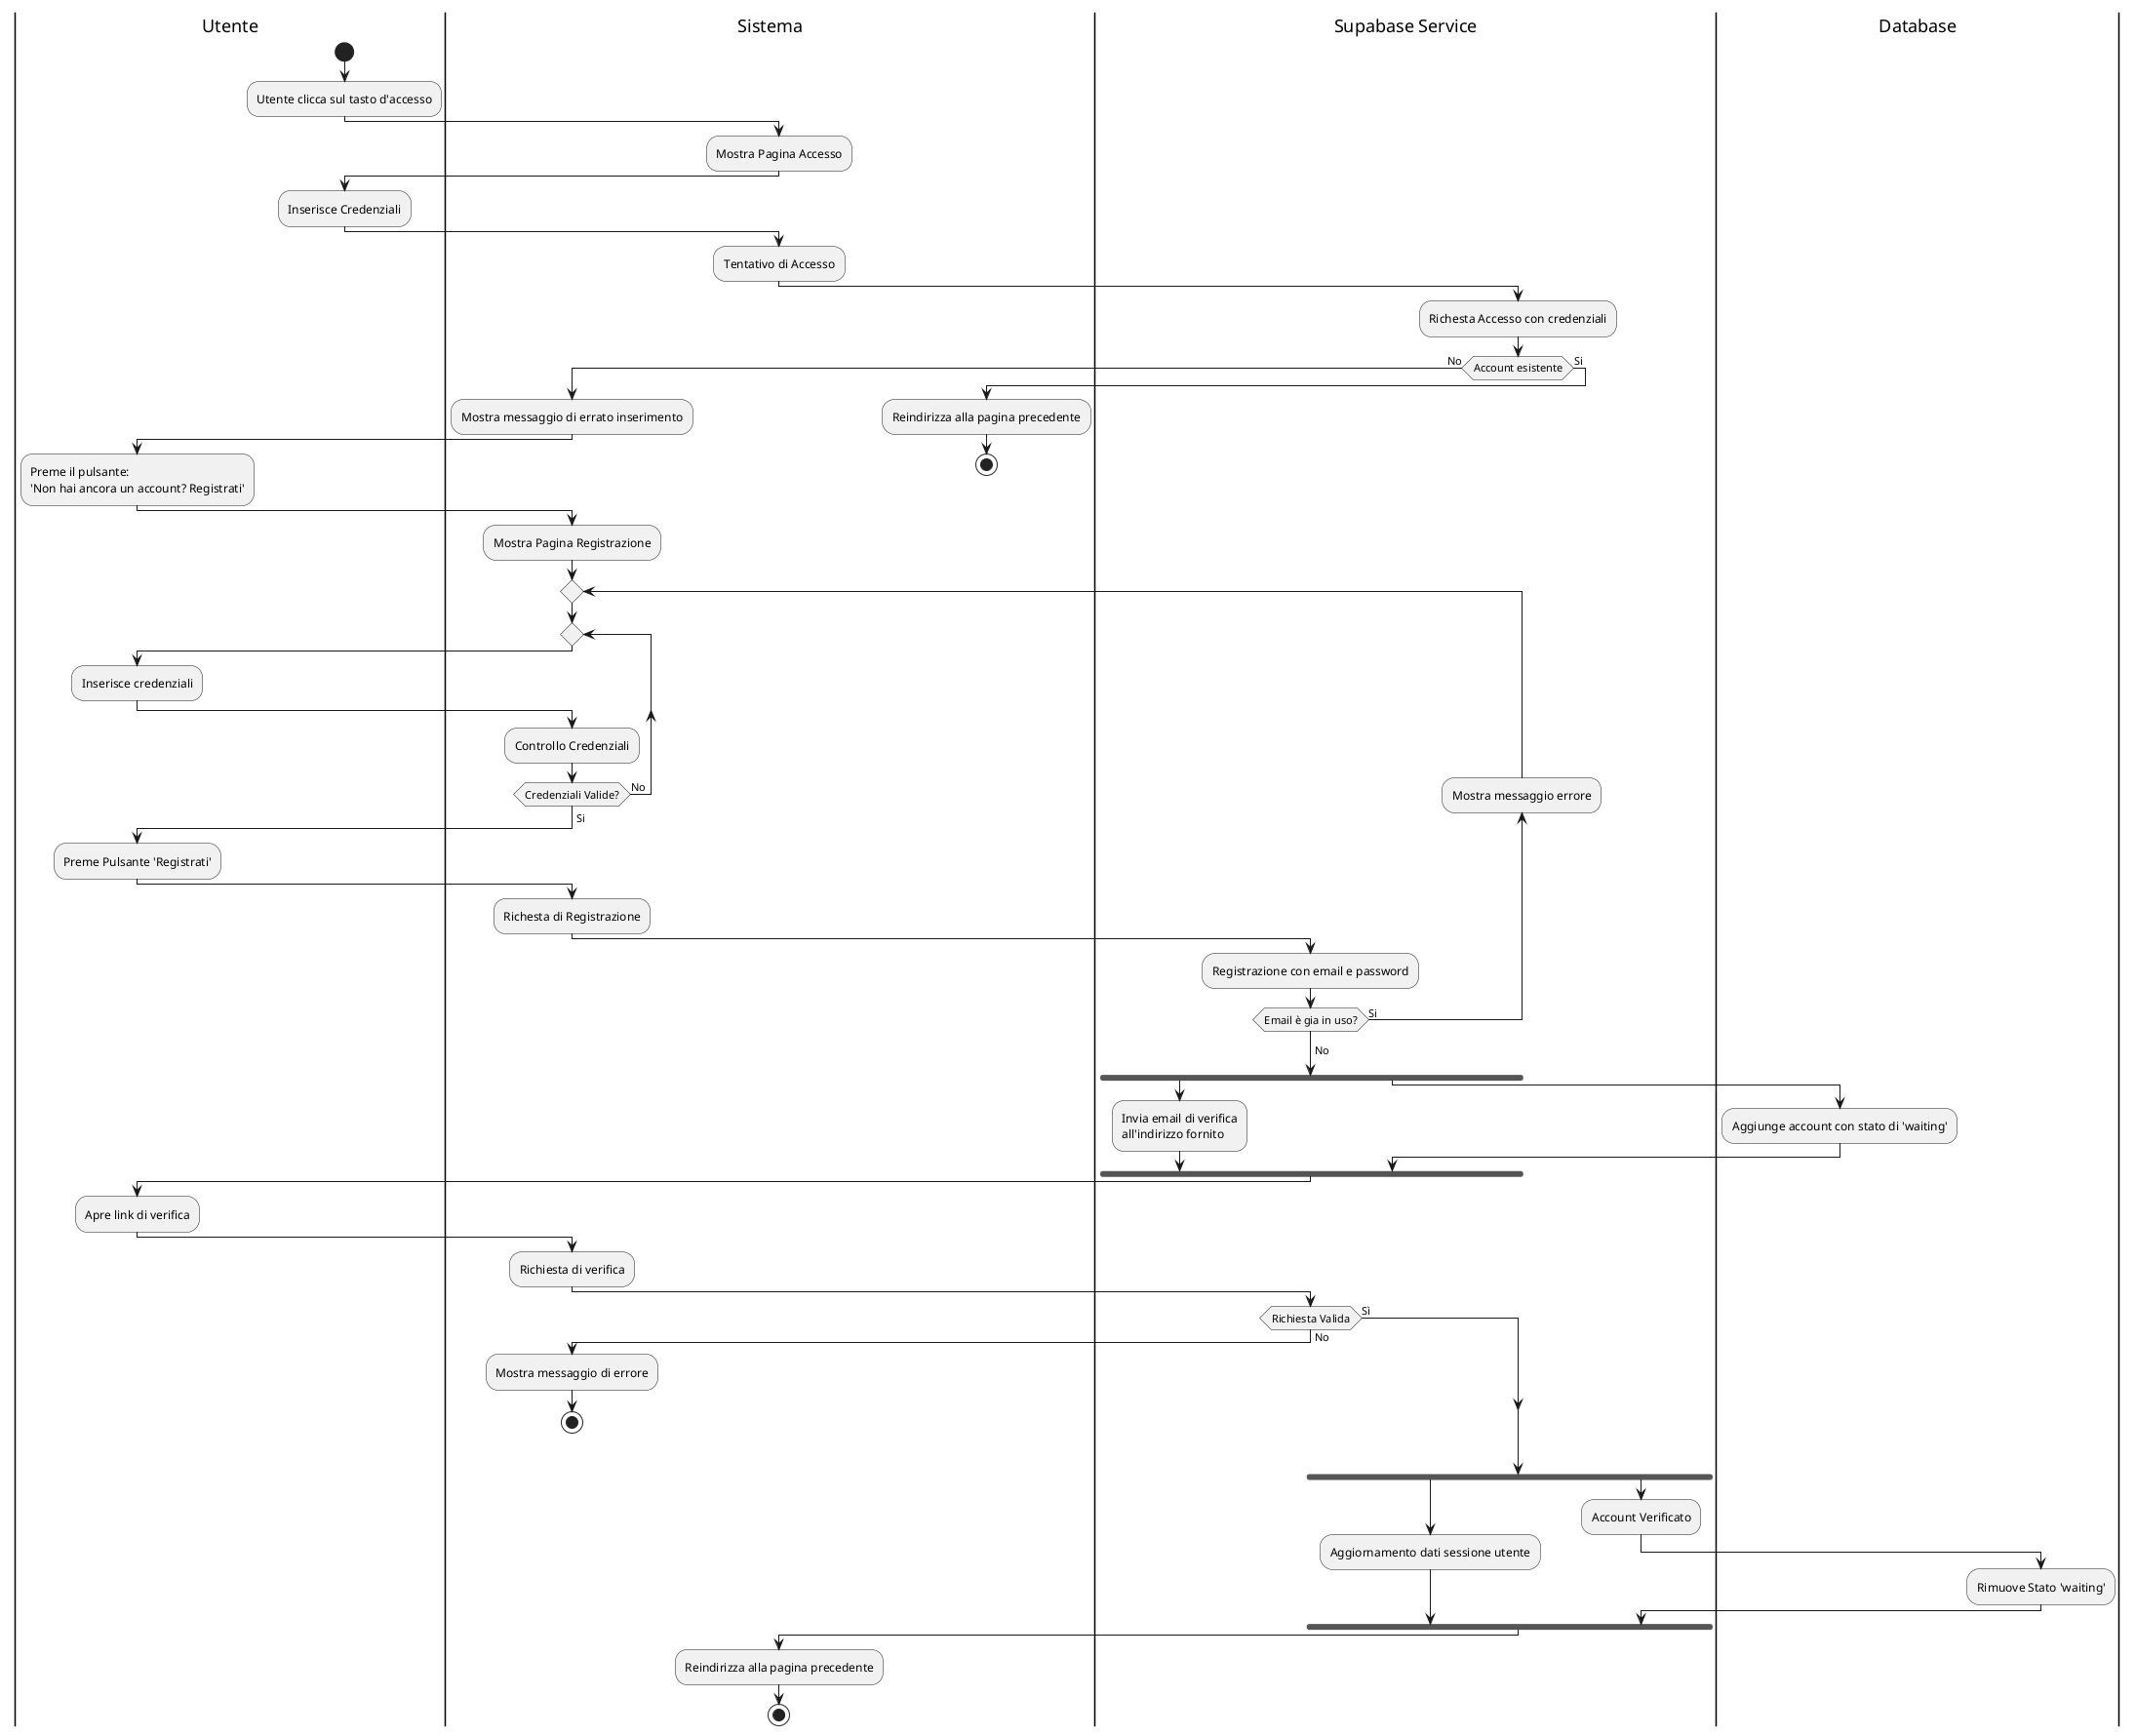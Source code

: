 @startuml ActivityDiagram

|Utente|
|Sistema|
|Supabase Service|
|Database|

|Utente| 
start
:Utente clicca sul tasto d'accesso;

|Sistema|
:Mostra Pagina Accesso;

|Utente|
:Inserisce Credenziali;

|Sistema|
:Tentativo di Accesso;

|Supabase Service|
:Richesta Accesso con credenziali;

if (Account esistente) then (No) 
  |Sistema|
  :Mostra messaggio di errato inserimento;
  
  |Utente|
  :Preme il pulsante:\n'Non hai ancora un account? Registrati';

  |Sistema|
  :Mostra Pagina Registrazione;

  repeat
  repeat
  |Utente|
  :Inserisce credenziali;
  
  |Sistema|
  :Controllo Credenziali;
  repeat while (Credenziali Valide?) is (No)
  ->Si;
  
  |Utente|
  :Preme Pulsante 'Registrati';
  
  |Sistema|
  :Richesta di Registrazione;

  |Supabase Service|
  :Registrazione con email e password;
  
  backward :Mostra messaggio errore;
  
  repeat while (Email è gia in uso?) is (Si)
  ->No;

  |Supabase Service|
  fork
  :Invia email di verifica\nall'indirizzo fornito;
  
  fork again
  |Database|
  :Aggiunge account con stato di 'waiting';
  |Supabase Service|
  end fork 
  
  |Utente|
  :Apre link di verifica;
  
  |Sistema|
  :Richiesta di verifica;

  |Supabase Service|
  if (Richiesta Valida) then (Sì)
    
  else (No)
    |Sistema|
    :Mostra messaggio di errore;
    stop
  endif
  

else(Si)
  |Sistema|
  :Reindirizza alla pagina precedente;
  stop
endif

|Supabase Service|
fork
:Aggiornamento dati sessione utente;

fork again
:Account Verificato;
|Database|
:Rimuove Stato 'waiting';

|Supabase Service|
end fork


|Sistema|
:Reindirizza alla pagina precedente;
stop
@enduml